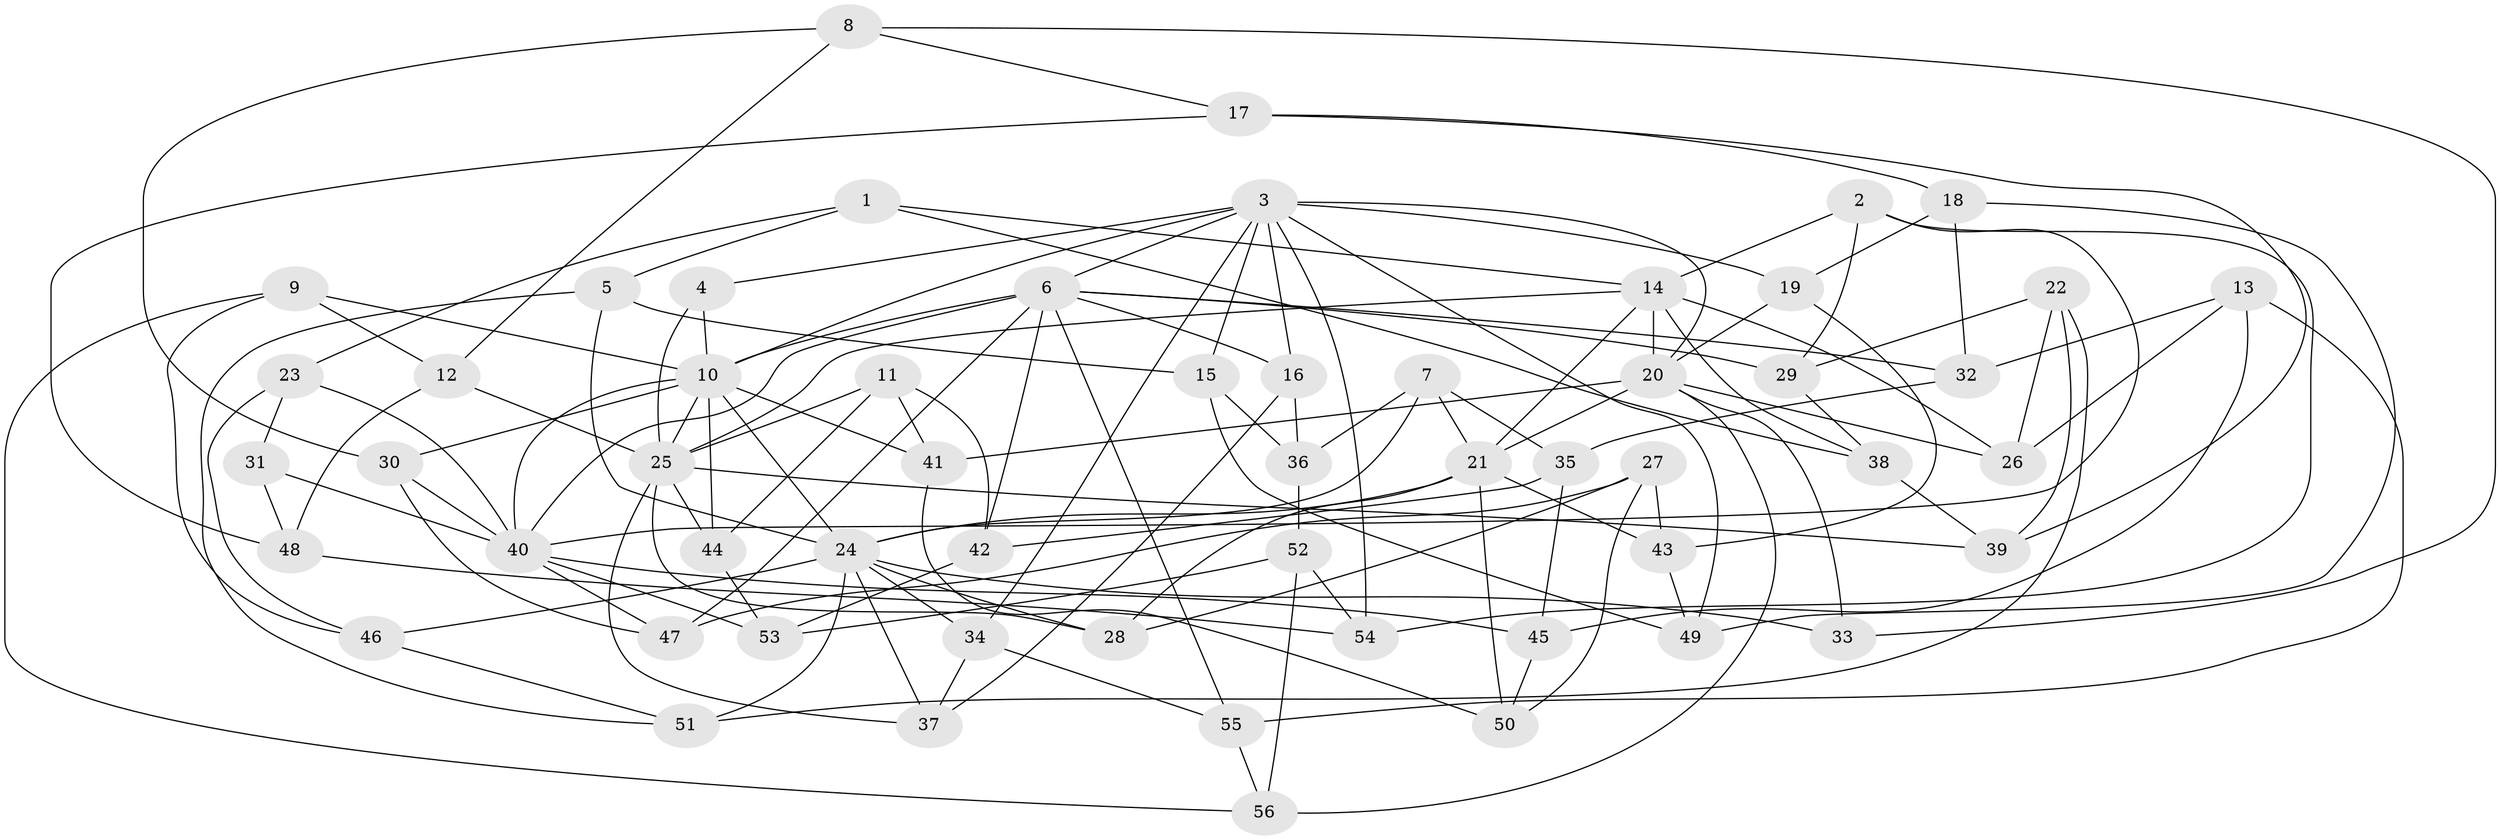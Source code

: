 // original degree distribution, {4: 1.0}
// Generated by graph-tools (version 1.1) at 2025/53/03/04/25 22:53:32]
// undirected, 56 vertices, 132 edges
graph export_dot {
  node [color=gray90,style=filled];
  1;
  2;
  3;
  4;
  5;
  6;
  7;
  8;
  9;
  10;
  11;
  12;
  13;
  14;
  15;
  16;
  17;
  18;
  19;
  20;
  21;
  22;
  23;
  24;
  25;
  26;
  27;
  28;
  29;
  30;
  31;
  32;
  33;
  34;
  35;
  36;
  37;
  38;
  39;
  40;
  41;
  42;
  43;
  44;
  45;
  46;
  47;
  48;
  49;
  50;
  51;
  52;
  53;
  54;
  55;
  56;
  1 -- 5 [weight=1.0];
  1 -- 14 [weight=1.0];
  1 -- 23 [weight=1.0];
  1 -- 38 [weight=1.0];
  2 -- 14 [weight=1.0];
  2 -- 29 [weight=1.0];
  2 -- 40 [weight=1.0];
  2 -- 54 [weight=1.0];
  3 -- 4 [weight=1.0];
  3 -- 6 [weight=2.0];
  3 -- 10 [weight=1.0];
  3 -- 15 [weight=1.0];
  3 -- 16 [weight=1.0];
  3 -- 19 [weight=1.0];
  3 -- 20 [weight=2.0];
  3 -- 34 [weight=1.0];
  3 -- 49 [weight=1.0];
  3 -- 54 [weight=1.0];
  4 -- 10 [weight=1.0];
  4 -- 25 [weight=2.0];
  5 -- 15 [weight=1.0];
  5 -- 24 [weight=1.0];
  5 -- 51 [weight=1.0];
  6 -- 10 [weight=1.0];
  6 -- 16 [weight=1.0];
  6 -- 29 [weight=1.0];
  6 -- 32 [weight=1.0];
  6 -- 40 [weight=1.0];
  6 -- 42 [weight=1.0];
  6 -- 47 [weight=1.0];
  6 -- 55 [weight=1.0];
  7 -- 21 [weight=1.0];
  7 -- 24 [weight=1.0];
  7 -- 35 [weight=1.0];
  7 -- 36 [weight=1.0];
  8 -- 12 [weight=1.0];
  8 -- 17 [weight=1.0];
  8 -- 30 [weight=1.0];
  8 -- 33 [weight=1.0];
  9 -- 10 [weight=1.0];
  9 -- 12 [weight=1.0];
  9 -- 46 [weight=1.0];
  9 -- 56 [weight=1.0];
  10 -- 24 [weight=1.0];
  10 -- 25 [weight=1.0];
  10 -- 30 [weight=1.0];
  10 -- 40 [weight=1.0];
  10 -- 41 [weight=1.0];
  10 -- 44 [weight=1.0];
  11 -- 25 [weight=1.0];
  11 -- 41 [weight=1.0];
  11 -- 42 [weight=1.0];
  11 -- 44 [weight=1.0];
  12 -- 25 [weight=1.0];
  12 -- 48 [weight=1.0];
  13 -- 26 [weight=1.0];
  13 -- 32 [weight=1.0];
  13 -- 45 [weight=1.0];
  13 -- 55 [weight=1.0];
  14 -- 20 [weight=4.0];
  14 -- 21 [weight=1.0];
  14 -- 25 [weight=1.0];
  14 -- 26 [weight=1.0];
  14 -- 38 [weight=1.0];
  15 -- 36 [weight=1.0];
  15 -- 49 [weight=1.0];
  16 -- 36 [weight=1.0];
  16 -- 37 [weight=1.0];
  17 -- 18 [weight=1.0];
  17 -- 39 [weight=1.0];
  17 -- 48 [weight=1.0];
  18 -- 19 [weight=1.0];
  18 -- 32 [weight=1.0];
  18 -- 49 [weight=1.0];
  19 -- 20 [weight=1.0];
  19 -- 43 [weight=1.0];
  20 -- 21 [weight=1.0];
  20 -- 26 [weight=1.0];
  20 -- 33 [weight=1.0];
  20 -- 41 [weight=1.0];
  20 -- 56 [weight=1.0];
  21 -- 24 [weight=2.0];
  21 -- 28 [weight=1.0];
  21 -- 43 [weight=1.0];
  21 -- 50 [weight=1.0];
  22 -- 26 [weight=1.0];
  22 -- 29 [weight=1.0];
  22 -- 39 [weight=1.0];
  22 -- 51 [weight=1.0];
  23 -- 31 [weight=1.0];
  23 -- 40 [weight=1.0];
  23 -- 46 [weight=1.0];
  24 -- 28 [weight=1.0];
  24 -- 33 [weight=2.0];
  24 -- 34 [weight=1.0];
  24 -- 37 [weight=1.0];
  24 -- 46 [weight=1.0];
  24 -- 51 [weight=1.0];
  25 -- 28 [weight=1.0];
  25 -- 37 [weight=1.0];
  25 -- 39 [weight=1.0];
  25 -- 44 [weight=1.0];
  27 -- 28 [weight=1.0];
  27 -- 43 [weight=1.0];
  27 -- 47 [weight=1.0];
  27 -- 50 [weight=1.0];
  29 -- 38 [weight=1.0];
  30 -- 40 [weight=1.0];
  30 -- 47 [weight=1.0];
  31 -- 40 [weight=2.0];
  31 -- 48 [weight=1.0];
  32 -- 35 [weight=1.0];
  34 -- 37 [weight=1.0];
  34 -- 55 [weight=1.0];
  35 -- 42 [weight=1.0];
  35 -- 45 [weight=1.0];
  36 -- 52 [weight=1.0];
  38 -- 39 [weight=1.0];
  40 -- 45 [weight=1.0];
  40 -- 47 [weight=1.0];
  40 -- 53 [weight=1.0];
  41 -- 50 [weight=1.0];
  42 -- 53 [weight=1.0];
  43 -- 49 [weight=1.0];
  44 -- 53 [weight=1.0];
  45 -- 50 [weight=1.0];
  46 -- 51 [weight=1.0];
  48 -- 54 [weight=1.0];
  52 -- 53 [weight=1.0];
  52 -- 54 [weight=1.0];
  52 -- 56 [weight=1.0];
  55 -- 56 [weight=1.0];
}

